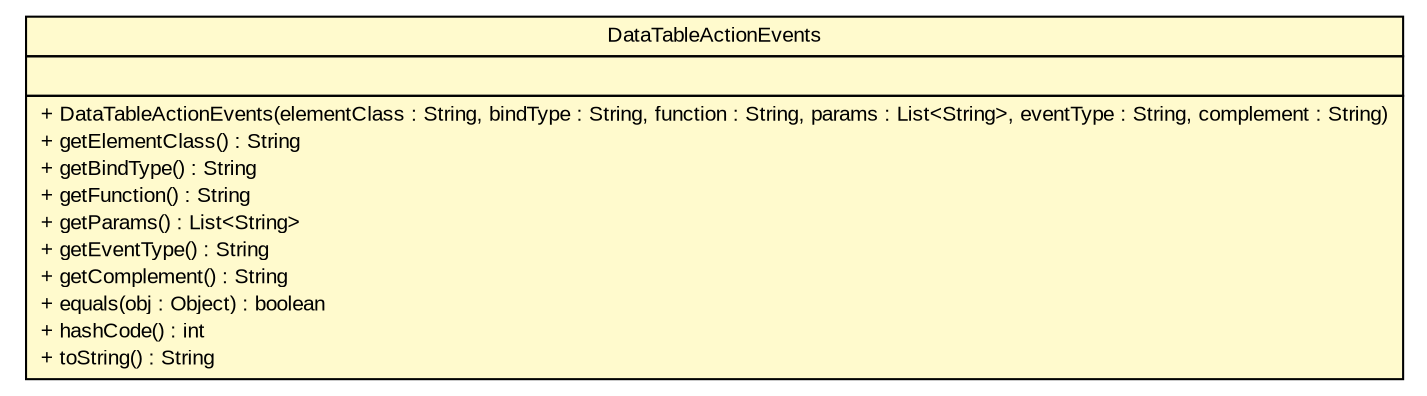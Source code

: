 #!/usr/local/bin/dot
#
# Class diagram 
# Generated by UMLGraph version R5_6 (http://www.umlgraph.org/)
#

digraph G {
	edge [fontname="arial",fontsize=10,labelfontname="arial",labelfontsize=10];
	node [fontname="arial",fontsize=10,shape=plaintext];
	nodesep=0.25;
	ranksep=0.5;
	// br.gov.to.sefaz.presentation.managedbean.composites.DataTableActionEvents
	c7907 [label=<<table title="br.gov.to.sefaz.presentation.managedbean.composites.DataTableActionEvents" border="0" cellborder="1" cellspacing="0" cellpadding="2" port="p" bgcolor="lemonChiffon" href="./DataTableActionEvents.html">
		<tr><td><table border="0" cellspacing="0" cellpadding="1">
<tr><td align="center" balign="center"> DataTableActionEvents </td></tr>
		</table></td></tr>
		<tr><td><table border="0" cellspacing="0" cellpadding="1">
<tr><td align="left" balign="left">  </td></tr>
		</table></td></tr>
		<tr><td><table border="0" cellspacing="0" cellpadding="1">
<tr><td align="left" balign="left"> + DataTableActionEvents(elementClass : String, bindType : String, function : String, params : List&lt;String&gt;, eventType : String, complement : String) </td></tr>
<tr><td align="left" balign="left"> + getElementClass() : String </td></tr>
<tr><td align="left" balign="left"> + getBindType() : String </td></tr>
<tr><td align="left" balign="left"> + getFunction() : String </td></tr>
<tr><td align="left" balign="left"> + getParams() : List&lt;String&gt; </td></tr>
<tr><td align="left" balign="left"> + getEventType() : String </td></tr>
<tr><td align="left" balign="left"> + getComplement() : String </td></tr>
<tr><td align="left" balign="left"> + equals(obj : Object) : boolean </td></tr>
<tr><td align="left" balign="left"> + hashCode() : int </td></tr>
<tr><td align="left" balign="left"> + toString() : String </td></tr>
		</table></td></tr>
		</table>>, URL="./DataTableActionEvents.html", fontname="arial", fontcolor="black", fontsize=10.0];
}

